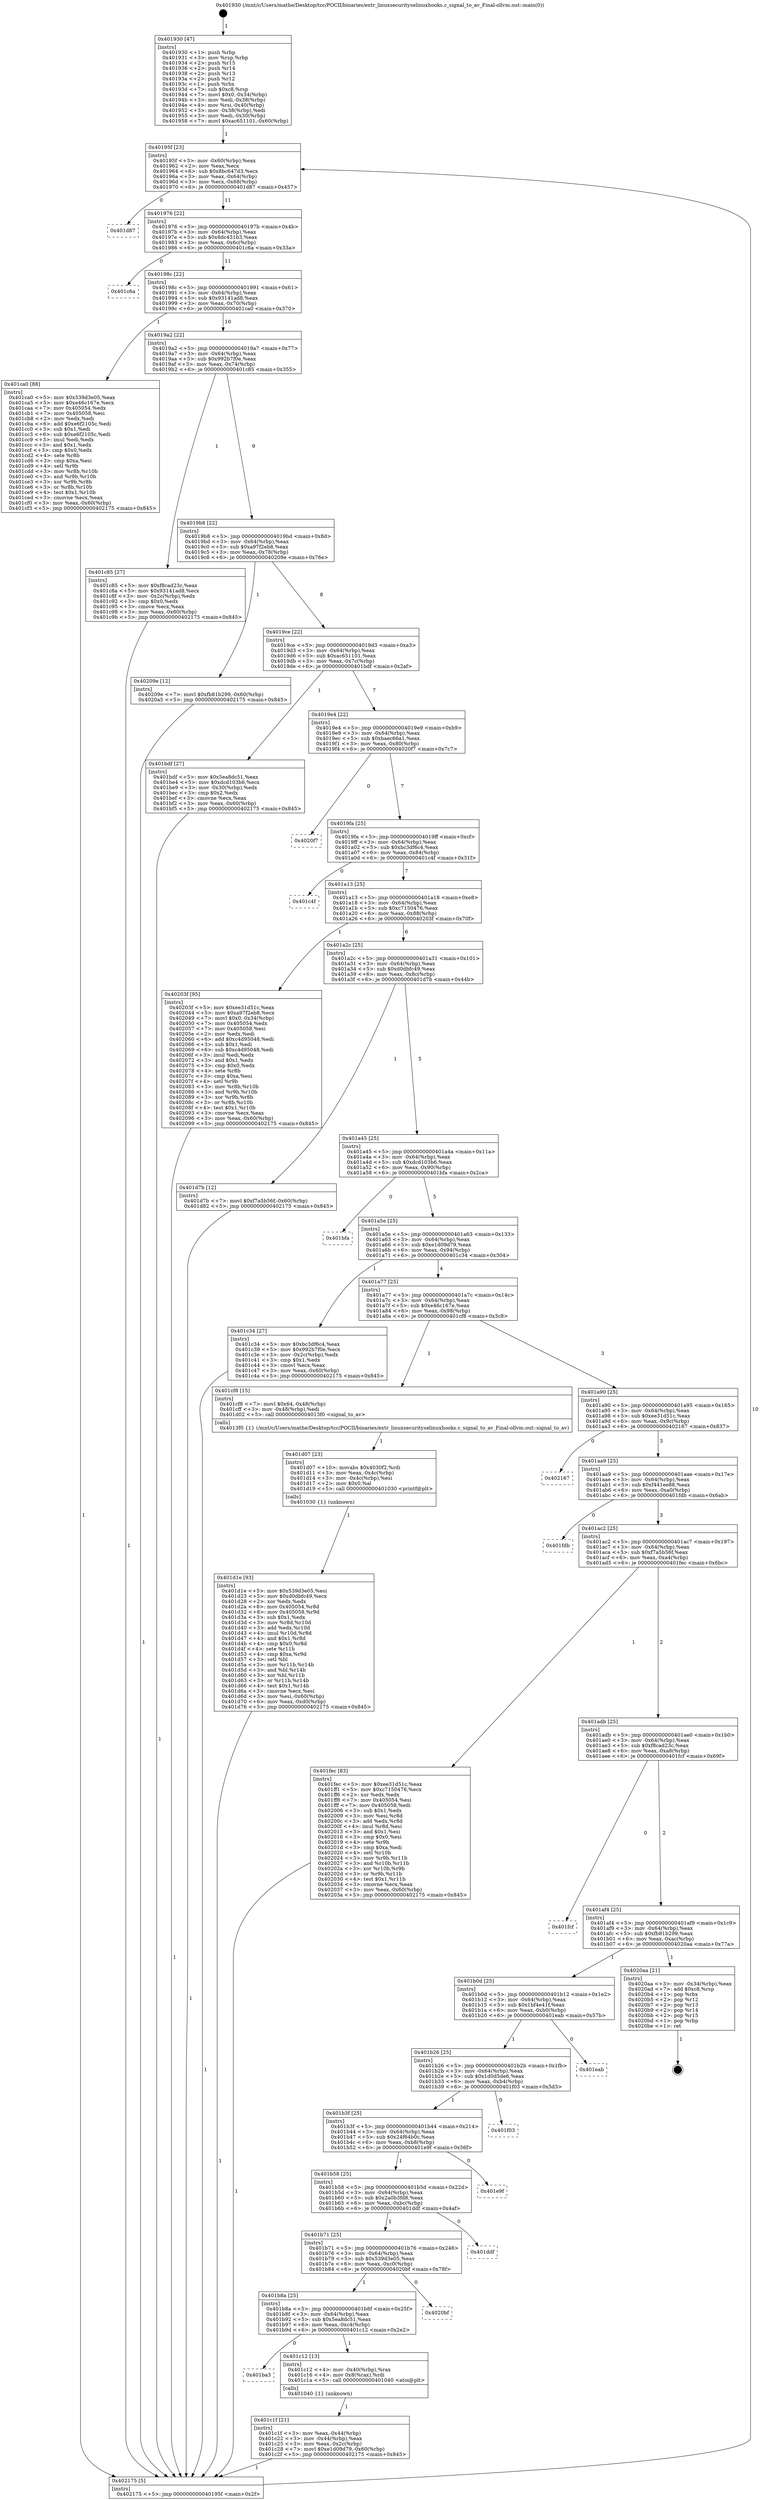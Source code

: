 digraph "0x401930" {
  label = "0x401930 (/mnt/c/Users/mathe/Desktop/tcc/POCII/binaries/extr_linuxsecurityselinuxhooks.c_signal_to_av_Final-ollvm.out::main(0))"
  labelloc = "t"
  node[shape=record]

  Entry [label="",width=0.3,height=0.3,shape=circle,fillcolor=black,style=filled]
  "0x40195f" [label="{
     0x40195f [23]\l
     | [instrs]\l
     &nbsp;&nbsp;0x40195f \<+3\>: mov -0x60(%rbp),%eax\l
     &nbsp;&nbsp;0x401962 \<+2\>: mov %eax,%ecx\l
     &nbsp;&nbsp;0x401964 \<+6\>: sub $0x8bc647d3,%ecx\l
     &nbsp;&nbsp;0x40196a \<+3\>: mov %eax,-0x64(%rbp)\l
     &nbsp;&nbsp;0x40196d \<+3\>: mov %ecx,-0x68(%rbp)\l
     &nbsp;&nbsp;0x401970 \<+6\>: je 0000000000401d87 \<main+0x457\>\l
  }"]
  "0x401d87" [label="{
     0x401d87\l
  }", style=dashed]
  "0x401976" [label="{
     0x401976 [22]\l
     | [instrs]\l
     &nbsp;&nbsp;0x401976 \<+5\>: jmp 000000000040197b \<main+0x4b\>\l
     &nbsp;&nbsp;0x40197b \<+3\>: mov -0x64(%rbp),%eax\l
     &nbsp;&nbsp;0x40197e \<+5\>: sub $0x8dc431b3,%eax\l
     &nbsp;&nbsp;0x401983 \<+3\>: mov %eax,-0x6c(%rbp)\l
     &nbsp;&nbsp;0x401986 \<+6\>: je 0000000000401c6a \<main+0x33a\>\l
  }"]
  Exit [label="",width=0.3,height=0.3,shape=circle,fillcolor=black,style=filled,peripheries=2]
  "0x401c6a" [label="{
     0x401c6a\l
  }", style=dashed]
  "0x40198c" [label="{
     0x40198c [22]\l
     | [instrs]\l
     &nbsp;&nbsp;0x40198c \<+5\>: jmp 0000000000401991 \<main+0x61\>\l
     &nbsp;&nbsp;0x401991 \<+3\>: mov -0x64(%rbp),%eax\l
     &nbsp;&nbsp;0x401994 \<+5\>: sub $0x93141ad8,%eax\l
     &nbsp;&nbsp;0x401999 \<+3\>: mov %eax,-0x70(%rbp)\l
     &nbsp;&nbsp;0x40199c \<+6\>: je 0000000000401ca0 \<main+0x370\>\l
  }"]
  "0x401d1e" [label="{
     0x401d1e [93]\l
     | [instrs]\l
     &nbsp;&nbsp;0x401d1e \<+5\>: mov $0x539d3e05,%esi\l
     &nbsp;&nbsp;0x401d23 \<+5\>: mov $0xd0dbfc49,%ecx\l
     &nbsp;&nbsp;0x401d28 \<+2\>: xor %edx,%edx\l
     &nbsp;&nbsp;0x401d2a \<+8\>: mov 0x405054,%r8d\l
     &nbsp;&nbsp;0x401d32 \<+8\>: mov 0x405058,%r9d\l
     &nbsp;&nbsp;0x401d3a \<+3\>: sub $0x1,%edx\l
     &nbsp;&nbsp;0x401d3d \<+3\>: mov %r8d,%r10d\l
     &nbsp;&nbsp;0x401d40 \<+3\>: add %edx,%r10d\l
     &nbsp;&nbsp;0x401d43 \<+4\>: imul %r10d,%r8d\l
     &nbsp;&nbsp;0x401d47 \<+4\>: and $0x1,%r8d\l
     &nbsp;&nbsp;0x401d4b \<+4\>: cmp $0x0,%r8d\l
     &nbsp;&nbsp;0x401d4f \<+4\>: sete %r11b\l
     &nbsp;&nbsp;0x401d53 \<+4\>: cmp $0xa,%r9d\l
     &nbsp;&nbsp;0x401d57 \<+3\>: setl %bl\l
     &nbsp;&nbsp;0x401d5a \<+3\>: mov %r11b,%r14b\l
     &nbsp;&nbsp;0x401d5d \<+3\>: and %bl,%r14b\l
     &nbsp;&nbsp;0x401d60 \<+3\>: xor %bl,%r11b\l
     &nbsp;&nbsp;0x401d63 \<+3\>: or %r11b,%r14b\l
     &nbsp;&nbsp;0x401d66 \<+4\>: test $0x1,%r14b\l
     &nbsp;&nbsp;0x401d6a \<+3\>: cmovne %ecx,%esi\l
     &nbsp;&nbsp;0x401d6d \<+3\>: mov %esi,-0x60(%rbp)\l
     &nbsp;&nbsp;0x401d70 \<+6\>: mov %eax,-0xd0(%rbp)\l
     &nbsp;&nbsp;0x401d76 \<+5\>: jmp 0000000000402175 \<main+0x845\>\l
  }"]
  "0x401ca0" [label="{
     0x401ca0 [88]\l
     | [instrs]\l
     &nbsp;&nbsp;0x401ca0 \<+5\>: mov $0x539d3e05,%eax\l
     &nbsp;&nbsp;0x401ca5 \<+5\>: mov $0xe46c167e,%ecx\l
     &nbsp;&nbsp;0x401caa \<+7\>: mov 0x405054,%edx\l
     &nbsp;&nbsp;0x401cb1 \<+7\>: mov 0x405058,%esi\l
     &nbsp;&nbsp;0x401cb8 \<+2\>: mov %edx,%edi\l
     &nbsp;&nbsp;0x401cba \<+6\>: add $0xe6f2105c,%edi\l
     &nbsp;&nbsp;0x401cc0 \<+3\>: sub $0x1,%edi\l
     &nbsp;&nbsp;0x401cc3 \<+6\>: sub $0xe6f2105c,%edi\l
     &nbsp;&nbsp;0x401cc9 \<+3\>: imul %edi,%edx\l
     &nbsp;&nbsp;0x401ccc \<+3\>: and $0x1,%edx\l
     &nbsp;&nbsp;0x401ccf \<+3\>: cmp $0x0,%edx\l
     &nbsp;&nbsp;0x401cd2 \<+4\>: sete %r8b\l
     &nbsp;&nbsp;0x401cd6 \<+3\>: cmp $0xa,%esi\l
     &nbsp;&nbsp;0x401cd9 \<+4\>: setl %r9b\l
     &nbsp;&nbsp;0x401cdd \<+3\>: mov %r8b,%r10b\l
     &nbsp;&nbsp;0x401ce0 \<+3\>: and %r9b,%r10b\l
     &nbsp;&nbsp;0x401ce3 \<+3\>: xor %r9b,%r8b\l
     &nbsp;&nbsp;0x401ce6 \<+3\>: or %r8b,%r10b\l
     &nbsp;&nbsp;0x401ce9 \<+4\>: test $0x1,%r10b\l
     &nbsp;&nbsp;0x401ced \<+3\>: cmovne %ecx,%eax\l
     &nbsp;&nbsp;0x401cf0 \<+3\>: mov %eax,-0x60(%rbp)\l
     &nbsp;&nbsp;0x401cf3 \<+5\>: jmp 0000000000402175 \<main+0x845\>\l
  }"]
  "0x4019a2" [label="{
     0x4019a2 [22]\l
     | [instrs]\l
     &nbsp;&nbsp;0x4019a2 \<+5\>: jmp 00000000004019a7 \<main+0x77\>\l
     &nbsp;&nbsp;0x4019a7 \<+3\>: mov -0x64(%rbp),%eax\l
     &nbsp;&nbsp;0x4019aa \<+5\>: sub $0x992b7f0e,%eax\l
     &nbsp;&nbsp;0x4019af \<+3\>: mov %eax,-0x74(%rbp)\l
     &nbsp;&nbsp;0x4019b2 \<+6\>: je 0000000000401c85 \<main+0x355\>\l
  }"]
  "0x401d07" [label="{
     0x401d07 [23]\l
     | [instrs]\l
     &nbsp;&nbsp;0x401d07 \<+10\>: movabs $0x4030f2,%rdi\l
     &nbsp;&nbsp;0x401d11 \<+3\>: mov %eax,-0x4c(%rbp)\l
     &nbsp;&nbsp;0x401d14 \<+3\>: mov -0x4c(%rbp),%esi\l
     &nbsp;&nbsp;0x401d17 \<+2\>: mov $0x0,%al\l
     &nbsp;&nbsp;0x401d19 \<+5\>: call 0000000000401030 \<printf@plt\>\l
     | [calls]\l
     &nbsp;&nbsp;0x401030 \{1\} (unknown)\l
  }"]
  "0x401c85" [label="{
     0x401c85 [27]\l
     | [instrs]\l
     &nbsp;&nbsp;0x401c85 \<+5\>: mov $0xf8cad23c,%eax\l
     &nbsp;&nbsp;0x401c8a \<+5\>: mov $0x93141ad8,%ecx\l
     &nbsp;&nbsp;0x401c8f \<+3\>: mov -0x2c(%rbp),%edx\l
     &nbsp;&nbsp;0x401c92 \<+3\>: cmp $0x0,%edx\l
     &nbsp;&nbsp;0x401c95 \<+3\>: cmove %ecx,%eax\l
     &nbsp;&nbsp;0x401c98 \<+3\>: mov %eax,-0x60(%rbp)\l
     &nbsp;&nbsp;0x401c9b \<+5\>: jmp 0000000000402175 \<main+0x845\>\l
  }"]
  "0x4019b8" [label="{
     0x4019b8 [22]\l
     | [instrs]\l
     &nbsp;&nbsp;0x4019b8 \<+5\>: jmp 00000000004019bd \<main+0x8d\>\l
     &nbsp;&nbsp;0x4019bd \<+3\>: mov -0x64(%rbp),%eax\l
     &nbsp;&nbsp;0x4019c0 \<+5\>: sub $0xa97f2eb8,%eax\l
     &nbsp;&nbsp;0x4019c5 \<+3\>: mov %eax,-0x78(%rbp)\l
     &nbsp;&nbsp;0x4019c8 \<+6\>: je 000000000040209e \<main+0x76e\>\l
  }"]
  "0x401c1f" [label="{
     0x401c1f [21]\l
     | [instrs]\l
     &nbsp;&nbsp;0x401c1f \<+3\>: mov %eax,-0x44(%rbp)\l
     &nbsp;&nbsp;0x401c22 \<+3\>: mov -0x44(%rbp),%eax\l
     &nbsp;&nbsp;0x401c25 \<+3\>: mov %eax,-0x2c(%rbp)\l
     &nbsp;&nbsp;0x401c28 \<+7\>: movl $0xe1d09d79,-0x60(%rbp)\l
     &nbsp;&nbsp;0x401c2f \<+5\>: jmp 0000000000402175 \<main+0x845\>\l
  }"]
  "0x40209e" [label="{
     0x40209e [12]\l
     | [instrs]\l
     &nbsp;&nbsp;0x40209e \<+7\>: movl $0xfb81b299,-0x60(%rbp)\l
     &nbsp;&nbsp;0x4020a5 \<+5\>: jmp 0000000000402175 \<main+0x845\>\l
  }"]
  "0x4019ce" [label="{
     0x4019ce [22]\l
     | [instrs]\l
     &nbsp;&nbsp;0x4019ce \<+5\>: jmp 00000000004019d3 \<main+0xa3\>\l
     &nbsp;&nbsp;0x4019d3 \<+3\>: mov -0x64(%rbp),%eax\l
     &nbsp;&nbsp;0x4019d6 \<+5\>: sub $0xac651101,%eax\l
     &nbsp;&nbsp;0x4019db \<+3\>: mov %eax,-0x7c(%rbp)\l
     &nbsp;&nbsp;0x4019de \<+6\>: je 0000000000401bdf \<main+0x2af\>\l
  }"]
  "0x401ba3" [label="{
     0x401ba3\l
  }", style=dashed]
  "0x401bdf" [label="{
     0x401bdf [27]\l
     | [instrs]\l
     &nbsp;&nbsp;0x401bdf \<+5\>: mov $0x5ea8dc51,%eax\l
     &nbsp;&nbsp;0x401be4 \<+5\>: mov $0xdcd103b6,%ecx\l
     &nbsp;&nbsp;0x401be9 \<+3\>: mov -0x30(%rbp),%edx\l
     &nbsp;&nbsp;0x401bec \<+3\>: cmp $0x2,%edx\l
     &nbsp;&nbsp;0x401bef \<+3\>: cmovne %ecx,%eax\l
     &nbsp;&nbsp;0x401bf2 \<+3\>: mov %eax,-0x60(%rbp)\l
     &nbsp;&nbsp;0x401bf5 \<+5\>: jmp 0000000000402175 \<main+0x845\>\l
  }"]
  "0x4019e4" [label="{
     0x4019e4 [22]\l
     | [instrs]\l
     &nbsp;&nbsp;0x4019e4 \<+5\>: jmp 00000000004019e9 \<main+0xb9\>\l
     &nbsp;&nbsp;0x4019e9 \<+3\>: mov -0x64(%rbp),%eax\l
     &nbsp;&nbsp;0x4019ec \<+5\>: sub $0xbaec66a1,%eax\l
     &nbsp;&nbsp;0x4019f1 \<+3\>: mov %eax,-0x80(%rbp)\l
     &nbsp;&nbsp;0x4019f4 \<+6\>: je 00000000004020f7 \<main+0x7c7\>\l
  }"]
  "0x402175" [label="{
     0x402175 [5]\l
     | [instrs]\l
     &nbsp;&nbsp;0x402175 \<+5\>: jmp 000000000040195f \<main+0x2f\>\l
  }"]
  "0x401930" [label="{
     0x401930 [47]\l
     | [instrs]\l
     &nbsp;&nbsp;0x401930 \<+1\>: push %rbp\l
     &nbsp;&nbsp;0x401931 \<+3\>: mov %rsp,%rbp\l
     &nbsp;&nbsp;0x401934 \<+2\>: push %r15\l
     &nbsp;&nbsp;0x401936 \<+2\>: push %r14\l
     &nbsp;&nbsp;0x401938 \<+2\>: push %r13\l
     &nbsp;&nbsp;0x40193a \<+2\>: push %r12\l
     &nbsp;&nbsp;0x40193c \<+1\>: push %rbx\l
     &nbsp;&nbsp;0x40193d \<+7\>: sub $0xc8,%rsp\l
     &nbsp;&nbsp;0x401944 \<+7\>: movl $0x0,-0x34(%rbp)\l
     &nbsp;&nbsp;0x40194b \<+3\>: mov %edi,-0x38(%rbp)\l
     &nbsp;&nbsp;0x40194e \<+4\>: mov %rsi,-0x40(%rbp)\l
     &nbsp;&nbsp;0x401952 \<+3\>: mov -0x38(%rbp),%edi\l
     &nbsp;&nbsp;0x401955 \<+3\>: mov %edi,-0x30(%rbp)\l
     &nbsp;&nbsp;0x401958 \<+7\>: movl $0xac651101,-0x60(%rbp)\l
  }"]
  "0x401c12" [label="{
     0x401c12 [13]\l
     | [instrs]\l
     &nbsp;&nbsp;0x401c12 \<+4\>: mov -0x40(%rbp),%rax\l
     &nbsp;&nbsp;0x401c16 \<+4\>: mov 0x8(%rax),%rdi\l
     &nbsp;&nbsp;0x401c1a \<+5\>: call 0000000000401040 \<atoi@plt\>\l
     | [calls]\l
     &nbsp;&nbsp;0x401040 \{1\} (unknown)\l
  }"]
  "0x4020f7" [label="{
     0x4020f7\l
  }", style=dashed]
  "0x4019fa" [label="{
     0x4019fa [25]\l
     | [instrs]\l
     &nbsp;&nbsp;0x4019fa \<+5\>: jmp 00000000004019ff \<main+0xcf\>\l
     &nbsp;&nbsp;0x4019ff \<+3\>: mov -0x64(%rbp),%eax\l
     &nbsp;&nbsp;0x401a02 \<+5\>: sub $0xbc3df6c4,%eax\l
     &nbsp;&nbsp;0x401a07 \<+6\>: mov %eax,-0x84(%rbp)\l
     &nbsp;&nbsp;0x401a0d \<+6\>: je 0000000000401c4f \<main+0x31f\>\l
  }"]
  "0x401b8a" [label="{
     0x401b8a [25]\l
     | [instrs]\l
     &nbsp;&nbsp;0x401b8a \<+5\>: jmp 0000000000401b8f \<main+0x25f\>\l
     &nbsp;&nbsp;0x401b8f \<+3\>: mov -0x64(%rbp),%eax\l
     &nbsp;&nbsp;0x401b92 \<+5\>: sub $0x5ea8dc51,%eax\l
     &nbsp;&nbsp;0x401b97 \<+6\>: mov %eax,-0xc4(%rbp)\l
     &nbsp;&nbsp;0x401b9d \<+6\>: je 0000000000401c12 \<main+0x2e2\>\l
  }"]
  "0x401c4f" [label="{
     0x401c4f\l
  }", style=dashed]
  "0x401a13" [label="{
     0x401a13 [25]\l
     | [instrs]\l
     &nbsp;&nbsp;0x401a13 \<+5\>: jmp 0000000000401a18 \<main+0xe8\>\l
     &nbsp;&nbsp;0x401a18 \<+3\>: mov -0x64(%rbp),%eax\l
     &nbsp;&nbsp;0x401a1b \<+5\>: sub $0xc7150476,%eax\l
     &nbsp;&nbsp;0x401a20 \<+6\>: mov %eax,-0x88(%rbp)\l
     &nbsp;&nbsp;0x401a26 \<+6\>: je 000000000040203f \<main+0x70f\>\l
  }"]
  "0x4020bf" [label="{
     0x4020bf\l
  }", style=dashed]
  "0x40203f" [label="{
     0x40203f [95]\l
     | [instrs]\l
     &nbsp;&nbsp;0x40203f \<+5\>: mov $0xee31d51c,%eax\l
     &nbsp;&nbsp;0x402044 \<+5\>: mov $0xa97f2eb8,%ecx\l
     &nbsp;&nbsp;0x402049 \<+7\>: movl $0x0,-0x34(%rbp)\l
     &nbsp;&nbsp;0x402050 \<+7\>: mov 0x405054,%edx\l
     &nbsp;&nbsp;0x402057 \<+7\>: mov 0x405058,%esi\l
     &nbsp;&nbsp;0x40205e \<+2\>: mov %edx,%edi\l
     &nbsp;&nbsp;0x402060 \<+6\>: add $0xc4d95048,%edi\l
     &nbsp;&nbsp;0x402066 \<+3\>: sub $0x1,%edi\l
     &nbsp;&nbsp;0x402069 \<+6\>: sub $0xc4d95048,%edi\l
     &nbsp;&nbsp;0x40206f \<+3\>: imul %edi,%edx\l
     &nbsp;&nbsp;0x402072 \<+3\>: and $0x1,%edx\l
     &nbsp;&nbsp;0x402075 \<+3\>: cmp $0x0,%edx\l
     &nbsp;&nbsp;0x402078 \<+4\>: sete %r8b\l
     &nbsp;&nbsp;0x40207c \<+3\>: cmp $0xa,%esi\l
     &nbsp;&nbsp;0x40207f \<+4\>: setl %r9b\l
     &nbsp;&nbsp;0x402083 \<+3\>: mov %r8b,%r10b\l
     &nbsp;&nbsp;0x402086 \<+3\>: and %r9b,%r10b\l
     &nbsp;&nbsp;0x402089 \<+3\>: xor %r9b,%r8b\l
     &nbsp;&nbsp;0x40208c \<+3\>: or %r8b,%r10b\l
     &nbsp;&nbsp;0x40208f \<+4\>: test $0x1,%r10b\l
     &nbsp;&nbsp;0x402093 \<+3\>: cmovne %ecx,%eax\l
     &nbsp;&nbsp;0x402096 \<+3\>: mov %eax,-0x60(%rbp)\l
     &nbsp;&nbsp;0x402099 \<+5\>: jmp 0000000000402175 \<main+0x845\>\l
  }"]
  "0x401a2c" [label="{
     0x401a2c [25]\l
     | [instrs]\l
     &nbsp;&nbsp;0x401a2c \<+5\>: jmp 0000000000401a31 \<main+0x101\>\l
     &nbsp;&nbsp;0x401a31 \<+3\>: mov -0x64(%rbp),%eax\l
     &nbsp;&nbsp;0x401a34 \<+5\>: sub $0xd0dbfc49,%eax\l
     &nbsp;&nbsp;0x401a39 \<+6\>: mov %eax,-0x8c(%rbp)\l
     &nbsp;&nbsp;0x401a3f \<+6\>: je 0000000000401d7b \<main+0x44b\>\l
  }"]
  "0x401b71" [label="{
     0x401b71 [25]\l
     | [instrs]\l
     &nbsp;&nbsp;0x401b71 \<+5\>: jmp 0000000000401b76 \<main+0x246\>\l
     &nbsp;&nbsp;0x401b76 \<+3\>: mov -0x64(%rbp),%eax\l
     &nbsp;&nbsp;0x401b79 \<+5\>: sub $0x539d3e05,%eax\l
     &nbsp;&nbsp;0x401b7e \<+6\>: mov %eax,-0xc0(%rbp)\l
     &nbsp;&nbsp;0x401b84 \<+6\>: je 00000000004020bf \<main+0x78f\>\l
  }"]
  "0x401d7b" [label="{
     0x401d7b [12]\l
     | [instrs]\l
     &nbsp;&nbsp;0x401d7b \<+7\>: movl $0xf7a5b56f,-0x60(%rbp)\l
     &nbsp;&nbsp;0x401d82 \<+5\>: jmp 0000000000402175 \<main+0x845\>\l
  }"]
  "0x401a45" [label="{
     0x401a45 [25]\l
     | [instrs]\l
     &nbsp;&nbsp;0x401a45 \<+5\>: jmp 0000000000401a4a \<main+0x11a\>\l
     &nbsp;&nbsp;0x401a4a \<+3\>: mov -0x64(%rbp),%eax\l
     &nbsp;&nbsp;0x401a4d \<+5\>: sub $0xdcd103b6,%eax\l
     &nbsp;&nbsp;0x401a52 \<+6\>: mov %eax,-0x90(%rbp)\l
     &nbsp;&nbsp;0x401a58 \<+6\>: je 0000000000401bfa \<main+0x2ca\>\l
  }"]
  "0x401ddf" [label="{
     0x401ddf\l
  }", style=dashed]
  "0x401bfa" [label="{
     0x401bfa\l
  }", style=dashed]
  "0x401a5e" [label="{
     0x401a5e [25]\l
     | [instrs]\l
     &nbsp;&nbsp;0x401a5e \<+5\>: jmp 0000000000401a63 \<main+0x133\>\l
     &nbsp;&nbsp;0x401a63 \<+3\>: mov -0x64(%rbp),%eax\l
     &nbsp;&nbsp;0x401a66 \<+5\>: sub $0xe1d09d79,%eax\l
     &nbsp;&nbsp;0x401a6b \<+6\>: mov %eax,-0x94(%rbp)\l
     &nbsp;&nbsp;0x401a71 \<+6\>: je 0000000000401c34 \<main+0x304\>\l
  }"]
  "0x401b58" [label="{
     0x401b58 [25]\l
     | [instrs]\l
     &nbsp;&nbsp;0x401b58 \<+5\>: jmp 0000000000401b5d \<main+0x22d\>\l
     &nbsp;&nbsp;0x401b5d \<+3\>: mov -0x64(%rbp),%eax\l
     &nbsp;&nbsp;0x401b60 \<+5\>: sub $0x2a0b3fd8,%eax\l
     &nbsp;&nbsp;0x401b65 \<+6\>: mov %eax,-0xbc(%rbp)\l
     &nbsp;&nbsp;0x401b6b \<+6\>: je 0000000000401ddf \<main+0x4af\>\l
  }"]
  "0x401c34" [label="{
     0x401c34 [27]\l
     | [instrs]\l
     &nbsp;&nbsp;0x401c34 \<+5\>: mov $0xbc3df6c4,%eax\l
     &nbsp;&nbsp;0x401c39 \<+5\>: mov $0x992b7f0e,%ecx\l
     &nbsp;&nbsp;0x401c3e \<+3\>: mov -0x2c(%rbp),%edx\l
     &nbsp;&nbsp;0x401c41 \<+3\>: cmp $0x1,%edx\l
     &nbsp;&nbsp;0x401c44 \<+3\>: cmovl %ecx,%eax\l
     &nbsp;&nbsp;0x401c47 \<+3\>: mov %eax,-0x60(%rbp)\l
     &nbsp;&nbsp;0x401c4a \<+5\>: jmp 0000000000402175 \<main+0x845\>\l
  }"]
  "0x401a77" [label="{
     0x401a77 [25]\l
     | [instrs]\l
     &nbsp;&nbsp;0x401a77 \<+5\>: jmp 0000000000401a7c \<main+0x14c\>\l
     &nbsp;&nbsp;0x401a7c \<+3\>: mov -0x64(%rbp),%eax\l
     &nbsp;&nbsp;0x401a7f \<+5\>: sub $0xe46c167e,%eax\l
     &nbsp;&nbsp;0x401a84 \<+6\>: mov %eax,-0x98(%rbp)\l
     &nbsp;&nbsp;0x401a8a \<+6\>: je 0000000000401cf8 \<main+0x3c8\>\l
  }"]
  "0x401e9f" [label="{
     0x401e9f\l
  }", style=dashed]
  "0x401cf8" [label="{
     0x401cf8 [15]\l
     | [instrs]\l
     &nbsp;&nbsp;0x401cf8 \<+7\>: movl $0x64,-0x48(%rbp)\l
     &nbsp;&nbsp;0x401cff \<+3\>: mov -0x48(%rbp),%edi\l
     &nbsp;&nbsp;0x401d02 \<+5\>: call 00000000004013f0 \<signal_to_av\>\l
     | [calls]\l
     &nbsp;&nbsp;0x4013f0 \{1\} (/mnt/c/Users/mathe/Desktop/tcc/POCII/binaries/extr_linuxsecurityselinuxhooks.c_signal_to_av_Final-ollvm.out::signal_to_av)\l
  }"]
  "0x401a90" [label="{
     0x401a90 [25]\l
     | [instrs]\l
     &nbsp;&nbsp;0x401a90 \<+5\>: jmp 0000000000401a95 \<main+0x165\>\l
     &nbsp;&nbsp;0x401a95 \<+3\>: mov -0x64(%rbp),%eax\l
     &nbsp;&nbsp;0x401a98 \<+5\>: sub $0xee31d51c,%eax\l
     &nbsp;&nbsp;0x401a9d \<+6\>: mov %eax,-0x9c(%rbp)\l
     &nbsp;&nbsp;0x401aa3 \<+6\>: je 0000000000402167 \<main+0x837\>\l
  }"]
  "0x401b3f" [label="{
     0x401b3f [25]\l
     | [instrs]\l
     &nbsp;&nbsp;0x401b3f \<+5\>: jmp 0000000000401b44 \<main+0x214\>\l
     &nbsp;&nbsp;0x401b44 \<+3\>: mov -0x64(%rbp),%eax\l
     &nbsp;&nbsp;0x401b47 \<+5\>: sub $0x24f64b0c,%eax\l
     &nbsp;&nbsp;0x401b4c \<+6\>: mov %eax,-0xb8(%rbp)\l
     &nbsp;&nbsp;0x401b52 \<+6\>: je 0000000000401e9f \<main+0x56f\>\l
  }"]
  "0x402167" [label="{
     0x402167\l
  }", style=dashed]
  "0x401aa9" [label="{
     0x401aa9 [25]\l
     | [instrs]\l
     &nbsp;&nbsp;0x401aa9 \<+5\>: jmp 0000000000401aae \<main+0x17e\>\l
     &nbsp;&nbsp;0x401aae \<+3\>: mov -0x64(%rbp),%eax\l
     &nbsp;&nbsp;0x401ab1 \<+5\>: sub $0xf441ee88,%eax\l
     &nbsp;&nbsp;0x401ab6 \<+6\>: mov %eax,-0xa0(%rbp)\l
     &nbsp;&nbsp;0x401abc \<+6\>: je 0000000000401fdb \<main+0x6ab\>\l
  }"]
  "0x401f03" [label="{
     0x401f03\l
  }", style=dashed]
  "0x401fdb" [label="{
     0x401fdb\l
  }", style=dashed]
  "0x401ac2" [label="{
     0x401ac2 [25]\l
     | [instrs]\l
     &nbsp;&nbsp;0x401ac2 \<+5\>: jmp 0000000000401ac7 \<main+0x197\>\l
     &nbsp;&nbsp;0x401ac7 \<+3\>: mov -0x64(%rbp),%eax\l
     &nbsp;&nbsp;0x401aca \<+5\>: sub $0xf7a5b56f,%eax\l
     &nbsp;&nbsp;0x401acf \<+6\>: mov %eax,-0xa4(%rbp)\l
     &nbsp;&nbsp;0x401ad5 \<+6\>: je 0000000000401fec \<main+0x6bc\>\l
  }"]
  "0x401b26" [label="{
     0x401b26 [25]\l
     | [instrs]\l
     &nbsp;&nbsp;0x401b26 \<+5\>: jmp 0000000000401b2b \<main+0x1fb\>\l
     &nbsp;&nbsp;0x401b2b \<+3\>: mov -0x64(%rbp),%eax\l
     &nbsp;&nbsp;0x401b2e \<+5\>: sub $0x1d0d5de6,%eax\l
     &nbsp;&nbsp;0x401b33 \<+6\>: mov %eax,-0xb4(%rbp)\l
     &nbsp;&nbsp;0x401b39 \<+6\>: je 0000000000401f03 \<main+0x5d3\>\l
  }"]
  "0x401fec" [label="{
     0x401fec [83]\l
     | [instrs]\l
     &nbsp;&nbsp;0x401fec \<+5\>: mov $0xee31d51c,%eax\l
     &nbsp;&nbsp;0x401ff1 \<+5\>: mov $0xc7150476,%ecx\l
     &nbsp;&nbsp;0x401ff6 \<+2\>: xor %edx,%edx\l
     &nbsp;&nbsp;0x401ff8 \<+7\>: mov 0x405054,%esi\l
     &nbsp;&nbsp;0x401fff \<+7\>: mov 0x405058,%edi\l
     &nbsp;&nbsp;0x402006 \<+3\>: sub $0x1,%edx\l
     &nbsp;&nbsp;0x402009 \<+3\>: mov %esi,%r8d\l
     &nbsp;&nbsp;0x40200c \<+3\>: add %edx,%r8d\l
     &nbsp;&nbsp;0x40200f \<+4\>: imul %r8d,%esi\l
     &nbsp;&nbsp;0x402013 \<+3\>: and $0x1,%esi\l
     &nbsp;&nbsp;0x402016 \<+3\>: cmp $0x0,%esi\l
     &nbsp;&nbsp;0x402019 \<+4\>: sete %r9b\l
     &nbsp;&nbsp;0x40201d \<+3\>: cmp $0xa,%edi\l
     &nbsp;&nbsp;0x402020 \<+4\>: setl %r10b\l
     &nbsp;&nbsp;0x402024 \<+3\>: mov %r9b,%r11b\l
     &nbsp;&nbsp;0x402027 \<+3\>: and %r10b,%r11b\l
     &nbsp;&nbsp;0x40202a \<+3\>: xor %r10b,%r9b\l
     &nbsp;&nbsp;0x40202d \<+3\>: or %r9b,%r11b\l
     &nbsp;&nbsp;0x402030 \<+4\>: test $0x1,%r11b\l
     &nbsp;&nbsp;0x402034 \<+3\>: cmovne %ecx,%eax\l
     &nbsp;&nbsp;0x402037 \<+3\>: mov %eax,-0x60(%rbp)\l
     &nbsp;&nbsp;0x40203a \<+5\>: jmp 0000000000402175 \<main+0x845\>\l
  }"]
  "0x401adb" [label="{
     0x401adb [25]\l
     | [instrs]\l
     &nbsp;&nbsp;0x401adb \<+5\>: jmp 0000000000401ae0 \<main+0x1b0\>\l
     &nbsp;&nbsp;0x401ae0 \<+3\>: mov -0x64(%rbp),%eax\l
     &nbsp;&nbsp;0x401ae3 \<+5\>: sub $0xf8cad23c,%eax\l
     &nbsp;&nbsp;0x401ae8 \<+6\>: mov %eax,-0xa8(%rbp)\l
     &nbsp;&nbsp;0x401aee \<+6\>: je 0000000000401fcf \<main+0x69f\>\l
  }"]
  "0x401eab" [label="{
     0x401eab\l
  }", style=dashed]
  "0x401fcf" [label="{
     0x401fcf\l
  }", style=dashed]
  "0x401af4" [label="{
     0x401af4 [25]\l
     | [instrs]\l
     &nbsp;&nbsp;0x401af4 \<+5\>: jmp 0000000000401af9 \<main+0x1c9\>\l
     &nbsp;&nbsp;0x401af9 \<+3\>: mov -0x64(%rbp),%eax\l
     &nbsp;&nbsp;0x401afc \<+5\>: sub $0xfb81b299,%eax\l
     &nbsp;&nbsp;0x401b01 \<+6\>: mov %eax,-0xac(%rbp)\l
     &nbsp;&nbsp;0x401b07 \<+6\>: je 00000000004020aa \<main+0x77a\>\l
  }"]
  "0x401b0d" [label="{
     0x401b0d [25]\l
     | [instrs]\l
     &nbsp;&nbsp;0x401b0d \<+5\>: jmp 0000000000401b12 \<main+0x1e2\>\l
     &nbsp;&nbsp;0x401b12 \<+3\>: mov -0x64(%rbp),%eax\l
     &nbsp;&nbsp;0x401b15 \<+5\>: sub $0x1bf4e41f,%eax\l
     &nbsp;&nbsp;0x401b1a \<+6\>: mov %eax,-0xb0(%rbp)\l
     &nbsp;&nbsp;0x401b20 \<+6\>: je 0000000000401eab \<main+0x57b\>\l
  }"]
  "0x4020aa" [label="{
     0x4020aa [21]\l
     | [instrs]\l
     &nbsp;&nbsp;0x4020aa \<+3\>: mov -0x34(%rbp),%eax\l
     &nbsp;&nbsp;0x4020ad \<+7\>: add $0xc8,%rsp\l
     &nbsp;&nbsp;0x4020b4 \<+1\>: pop %rbx\l
     &nbsp;&nbsp;0x4020b5 \<+2\>: pop %r12\l
     &nbsp;&nbsp;0x4020b7 \<+2\>: pop %r13\l
     &nbsp;&nbsp;0x4020b9 \<+2\>: pop %r14\l
     &nbsp;&nbsp;0x4020bb \<+2\>: pop %r15\l
     &nbsp;&nbsp;0x4020bd \<+1\>: pop %rbp\l
     &nbsp;&nbsp;0x4020be \<+1\>: ret\l
  }"]
  Entry -> "0x401930" [label=" 1"]
  "0x40195f" -> "0x401d87" [label=" 0"]
  "0x40195f" -> "0x401976" [label=" 11"]
  "0x4020aa" -> Exit [label=" 1"]
  "0x401976" -> "0x401c6a" [label=" 0"]
  "0x401976" -> "0x40198c" [label=" 11"]
  "0x40209e" -> "0x402175" [label=" 1"]
  "0x40198c" -> "0x401ca0" [label=" 1"]
  "0x40198c" -> "0x4019a2" [label=" 10"]
  "0x40203f" -> "0x402175" [label=" 1"]
  "0x4019a2" -> "0x401c85" [label=" 1"]
  "0x4019a2" -> "0x4019b8" [label=" 9"]
  "0x401fec" -> "0x402175" [label=" 1"]
  "0x4019b8" -> "0x40209e" [label=" 1"]
  "0x4019b8" -> "0x4019ce" [label=" 8"]
  "0x401d7b" -> "0x402175" [label=" 1"]
  "0x4019ce" -> "0x401bdf" [label=" 1"]
  "0x4019ce" -> "0x4019e4" [label=" 7"]
  "0x401bdf" -> "0x402175" [label=" 1"]
  "0x401930" -> "0x40195f" [label=" 1"]
  "0x402175" -> "0x40195f" [label=" 10"]
  "0x401d1e" -> "0x402175" [label=" 1"]
  "0x4019e4" -> "0x4020f7" [label=" 0"]
  "0x4019e4" -> "0x4019fa" [label=" 7"]
  "0x401d07" -> "0x401d1e" [label=" 1"]
  "0x4019fa" -> "0x401c4f" [label=" 0"]
  "0x4019fa" -> "0x401a13" [label=" 7"]
  "0x401ca0" -> "0x402175" [label=" 1"]
  "0x401a13" -> "0x40203f" [label=" 1"]
  "0x401a13" -> "0x401a2c" [label=" 6"]
  "0x401c85" -> "0x402175" [label=" 1"]
  "0x401a2c" -> "0x401d7b" [label=" 1"]
  "0x401a2c" -> "0x401a45" [label=" 5"]
  "0x401c1f" -> "0x402175" [label=" 1"]
  "0x401a45" -> "0x401bfa" [label=" 0"]
  "0x401a45" -> "0x401a5e" [label=" 5"]
  "0x401c12" -> "0x401c1f" [label=" 1"]
  "0x401a5e" -> "0x401c34" [label=" 1"]
  "0x401a5e" -> "0x401a77" [label=" 4"]
  "0x401b8a" -> "0x401c12" [label=" 1"]
  "0x401a77" -> "0x401cf8" [label=" 1"]
  "0x401a77" -> "0x401a90" [label=" 3"]
  "0x401cf8" -> "0x401d07" [label=" 1"]
  "0x401a90" -> "0x402167" [label=" 0"]
  "0x401a90" -> "0x401aa9" [label=" 3"]
  "0x401b71" -> "0x4020bf" [label=" 0"]
  "0x401aa9" -> "0x401fdb" [label=" 0"]
  "0x401aa9" -> "0x401ac2" [label=" 3"]
  "0x401c34" -> "0x402175" [label=" 1"]
  "0x401ac2" -> "0x401fec" [label=" 1"]
  "0x401ac2" -> "0x401adb" [label=" 2"]
  "0x401b58" -> "0x401ddf" [label=" 0"]
  "0x401adb" -> "0x401fcf" [label=" 0"]
  "0x401adb" -> "0x401af4" [label=" 2"]
  "0x401b8a" -> "0x401ba3" [label=" 0"]
  "0x401af4" -> "0x4020aa" [label=" 1"]
  "0x401af4" -> "0x401b0d" [label=" 1"]
  "0x401b3f" -> "0x401b58" [label=" 1"]
  "0x401b0d" -> "0x401eab" [label=" 0"]
  "0x401b0d" -> "0x401b26" [label=" 1"]
  "0x401b58" -> "0x401b71" [label=" 1"]
  "0x401b26" -> "0x401f03" [label=" 0"]
  "0x401b26" -> "0x401b3f" [label=" 1"]
  "0x401b71" -> "0x401b8a" [label=" 1"]
  "0x401b3f" -> "0x401e9f" [label=" 0"]
}
